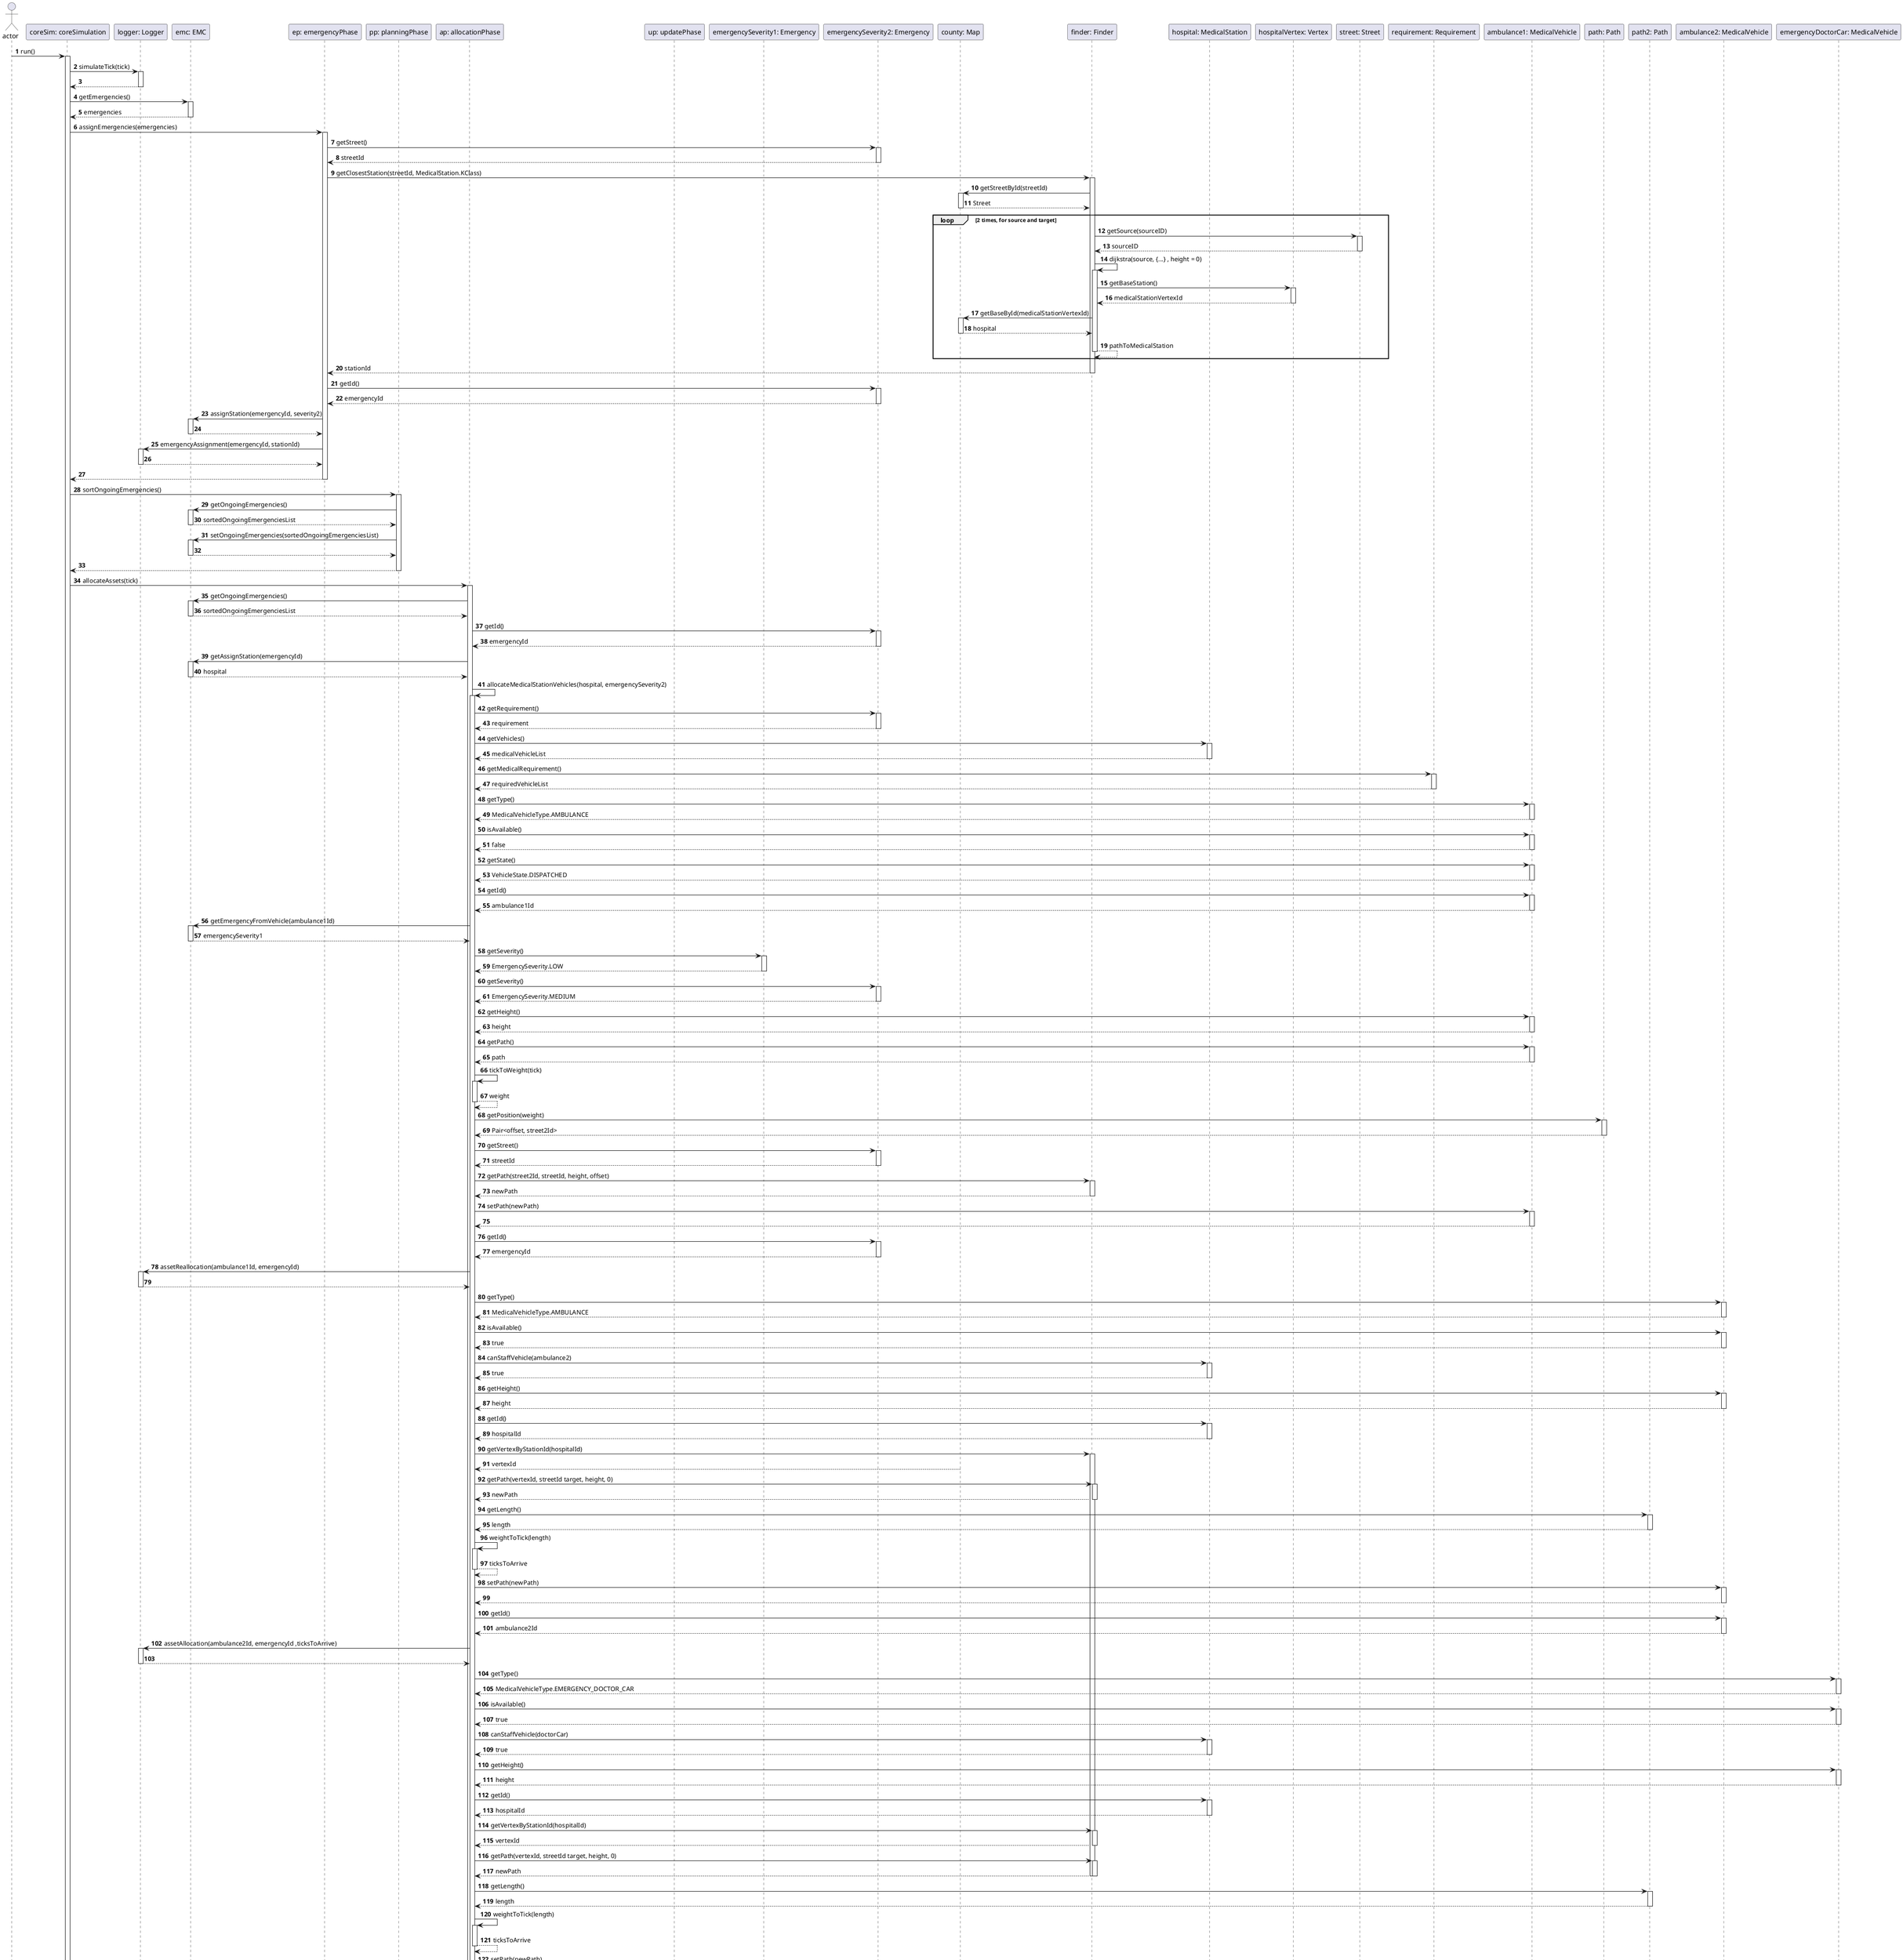 @startuml
'https://plantuml.com/sequence-diagram

autonumber

actor "actor" as Actor

participant "coreSim: coreSimulation" as cs
participant "logger: Logger" as logger
participant "emc: EMC" as emc
participant "ep: emergencyPhase" as emergencyPhase
participant "pp: planningPhase" as planningPhase
participant "ap: allocationPhase" as allocationPhase
participant "up: updatePhase" as updatePhase
participant "emergencySeverity1: Emergency" as severity1
participant "emergencySeverity2: Emergency" as severity2
participant "county: Map" as county
participant "finder: Finder" as finder
participant "hospital: MedicalStation" as hospital
participant "hospitalVertex: Vertex" as hospitalVertex
participant "street: Street" as street
participant "requirement: Requirement" as requirement
participant "ambulance1: MedicalVehicle" as ambulance1
/' current path of ambulance1 '/
participant "path: Path" as path
participant "path2: Path" as newPath
participant "ambulance2: MedicalVehicle" as ambulance2
participant "emergencyDoctorCar: MedicalVehicle" as doctorCar

autoactivate on
Actor -> cs : run()
cs -> logger: simulateTick(tick)
logger --> cs
cs -> emc: getEmergencies()
emc --> cs: emergencies
cs -> emergencyPhase: assignEmergencies(emergencies)
emergencyPhase -> severity2: getStreet()
severity2 --> emergencyPhase: streetId
emergencyPhase -> finder: getClosestStation(streetId, MedicalStation.KClass)
finder -> county: getStreetById(streetId)
county --> finder: Street
    loop 2 times, for source and target
        finder -> street : getSource(sourceID)
            street --> finder : sourceID
            finder -> finder : dijkstra(source, {...} , height = 0)
            finder -> hospitalVertex: getBaseStation()
            hospitalVertex --> finder: medicalStationVertexId
            finder -> county: getBaseById(medicalStationVertexId)
            county --> finder: hospital
            finder --> finder : pathToMedicalStation
    end
finder --> emergencyPhase: stationId
deactivate finder
emergencyPhase -> severity2: getId()
severity2 --> emergencyPhase: emergencyId


emergencyPhase -> emc: assignStation(emergencyId, severity2)
emc --> emergencyPhase
emergencyPhase -> logger: emergencyAssignment(emergencyId, stationId)
logger --> emergencyPhase
emergencyPhase --> cs

cs -> planningPhase: sortOngoingEmergencies()
planningPhase -> emc: getOngoingEmergencies()
emc --> planningPhase: sortedOngoingEmergenciesList
planningPhase -> emc: setOngoingEmergencies(sortedOngoingEmergenciesList)
emc --> planningPhase
planningPhase --> cs

cs -> allocationPhase: allocateAssets(tick)
allocationPhase -> emc: getOngoingEmergencies()
emc --> allocationPhase: sortedOngoingEmergenciesList
allocationPhase -> severity2: getId()
severity2 --> allocationPhase: emergencyId
allocationPhase -> emc: getAssignStation(emergencyId)
emc --> allocationPhase: hospital
allocationPhase -> allocationPhase : allocateMedicalStationVehicles(hospital, emergencySeverity2)
allocationPhase -> severity2: getRequirement()
severity2 --> allocationPhase: requirement
allocationPhase -> hospital: getVehicles()
hospital --> allocationPhase: medicalVehicleList
allocationPhase -> requirement: getMedicalRequirement()
requirement --> allocationPhase: requiredVehicleList
/' loop over requiredVehicleList and medicalVehicleList to find if they match '/
allocationPhase -> ambulance1: getType()
ambulance1 --> allocationPhase: MedicalVehicleType.AMBULANCE
allocationPhase -> ambulance1: isAvailable()
ambulance1 --> allocationPhase: false
allocationPhase -> ambulance1 : getState()
ambulance1 --> allocationPhase : VehicleState.DISPATCHED
allocationPhase -> ambulance1: getId()
ambulance1 --> allocationPhase: ambulance1Id
allocationPhase -> emc: getEmergencyFromVehicle(ambulance1Id)
emc --> allocationPhase: emergencySeverity1
allocationPhase -> severity1: getSeverity()
severity1 --> allocationPhase: EmergencySeverity.LOW
allocationPhase -> severity2: getSeverity()
severity2 --> allocationPhase: EmergencySeverity.MEDIUM
/' allocationPhase -> severity1: getSeverity().equals(EmergencySeverity.MEDIUM) '/
allocationPhase -> ambulance1: getHeight()
ambulance1 --> allocationPhase: height
allocationPhase -> ambulance1: getPath()
ambulance1 --> allocationPhase: path
allocationPhase -> allocationPhase: tickToWeight(tick)
allocationPhase --> allocationPhase: weight
allocationPhase -> path: getPosition(weight)
path --> allocationPhase: Pair<offset, street2Id>
allocationPhase -> severity2: getStreet()
severity2 --> allocationPhase: streetId
allocationPhase -> finder: getPath(street2Id, streetId, height, offset)
finder --> allocationPhase: newPath
allocationPhase -> ambulance1: setPath(newPath)
ambulance1 --> allocationPhase
allocationPhase -> severity2: getId()
severity2 --> allocationPhase: emergencyId
allocationPhase -> logger: assetReallocation(ambulance1Id, emergencyId)
logger --> allocationPhase

allocationPhase -> ambulance2: getType()
ambulance2 --> allocationPhase: MedicalVehicleType.AMBULANCE
allocationPhase -> ambulance2: isAvailable()
ambulance2 --> allocationPhase: true
allocationPhase -> hospital: canStaffVehicle(ambulance2)
hospital --> allocationPhase: true
allocationPhase -> ambulance2: getHeight()
ambulance2 --> allocationPhase: height
allocationPhase -> hospital: getId()
hospital --> allocationPhase: hospitalId
allocationPhase -> finder: getVertexByStationId(hospitalId)
county --> allocationPhase: vertexId
allocationPhase -> finder: getPath(vertexId, streetId target, height, 0)
finder --> allocationPhase: newPath
allocationPhase -> newPath: getLength()
newPath --> allocationPhase: length
allocationPhase -> allocationPhase: weightToTick(length)
allocationPhase --> allocationPhase: ticksToArrive
allocationPhase -> ambulance2: setPath(newPath)
ambulance2 --> allocationPhase
allocationPhase -> ambulance2: getId()
ambulance2 --> allocationPhase: ambulance2Id
allocationPhase -> logger: assetAllocation(ambulance2Id, emergencyId ,ticksToArrive)
logger --> allocationPhase


allocationPhase -> doctorCar: getType()
doctorCar --> allocationPhase: MedicalVehicleType.EMERGENCY_DOCTOR_CAR
allocationPhase -> doctorCar: isAvailable()
doctorCar --> allocationPhase: true
allocationPhase -> hospital: canStaffVehicle(doctorCar)
hospital --> allocationPhase: true
allocationPhase -> doctorCar: getHeight()
doctorCar --> allocationPhase: height
allocationPhase -> hospital: getId()
hospital --> allocationPhase: hospitalId

allocationPhase -> finder: getVertexByStationId(hospitalId)
finder --> allocationPhase: vertexId
allocationPhase -> finder: getPath(vertexId, streetId target, height, 0)
finder --> allocationPhase: newPath
allocationPhase -> newPath: getLength()
newPath --> allocationPhase: length
allocationPhase -> allocationPhase: weightToTick(length)
allocationPhase --> allocationPhase: ticksToArrive
allocationPhase -> doctorCar: setPath(newPath)
doctorCar --> allocationPhase
allocationPhase -> doctorCar: getId()
doctorCar --> allocationPhase: doctorCarId
allocationPhase -> logger: assetAllocation(doctorCarId, emergencyId, ticksToArrive)
logger --> allocationPhase
allocationPhase --> cs :listOfVehicleID

/' request phase but it's not needed here '/

cs -> updatePhase: update(tick, listOfVehicleID)
note right
for details see sequence diagram of full round
end note
updatePhase --> cs
@enduml